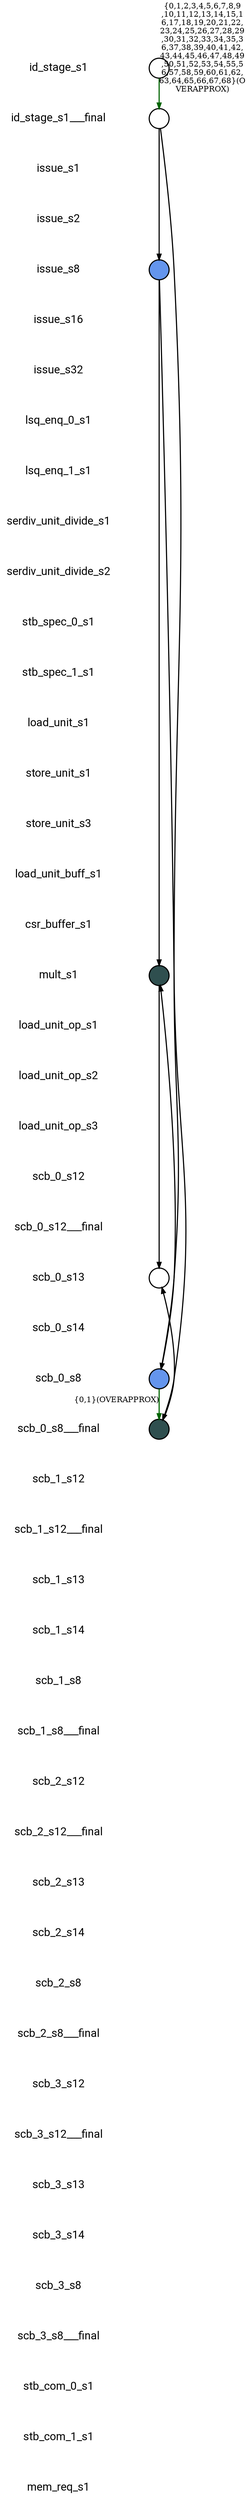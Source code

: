 
digraph G {
    edge [penwidth=2];
    node [ shape=box, fontsize=20, penwidth=2, fontname="roboto"];
    esep=0.5;
    layout=neato;
    overlap=scale;
    splines=true;

l_id_stage_s1 [label="id_stage_s1"; pos="0,-0!"; shape=none];

l_id_stage_s1___final [label="id_stage_s1___final"; pos="0,-1!"; shape=none];

l_issue_s1 [label="issue_s1"; pos="0,-2!"; shape=none];

l_issue_s2 [label="issue_s2"; pos="0,-3!"; shape=none];

l_issue_s8 [label="issue_s8"; pos="0,-4!"; shape=none];

l_issue_s16 [label="issue_s16"; pos="0,-5!"; shape=none];

l_issue_s32 [label="issue_s32"; pos="0,-6!"; shape=none];

l_lsq_enq_0_s1 [label="lsq_enq_0_s1"; pos="0,-7!"; shape=none];

l_lsq_enq_1_s1 [label="lsq_enq_1_s1"; pos="0,-8!"; shape=none];

l_serdiv_unit_divide_s1 [label="serdiv_unit_divide_s1"; pos="0,-9!"; shape=none];

l_serdiv_unit_divide_s2 [label="serdiv_unit_divide_s2"; pos="0,-10!"; shape=none];

l_stb_spec_0_s1 [label="stb_spec_0_s1"; pos="0,-11!"; shape=none];

l_stb_spec_1_s1 [label="stb_spec_1_s1"; pos="0,-12!"; shape=none];

l_load_unit_s1 [label="load_unit_s1"; pos="0,-13!"; shape=none];

l_store_unit_s1 [label="store_unit_s1"; pos="0,-14!"; shape=none];

l_store_unit_s3 [label="store_unit_s3"; pos="0,-15!"; shape=none];

l_load_unit_buff_s1 [label="load_unit_buff_s1"; pos="0,-16!"; shape=none];

l_csr_buffer_s1 [label="csr_buffer_s1"; pos="0,-17!"; shape=none];

l_mult_s1 [label="mult_s1"; pos="0,-18!"; shape=none];

l_load_unit_op_s1 [label="load_unit_op_s1"; pos="0,-19!"; shape=none];

l_load_unit_op_s2 [label="load_unit_op_s2"; pos="0,-20!"; shape=none];

l_load_unit_op_s3 [label="load_unit_op_s3"; pos="0,-21!"; shape=none];

l_scb_0_s12 [label="scb_0_s12"; pos="0,-22!"; shape=none];

l_scb_0_s12___final [label="scb_0_s12___final"; pos="0,-23!"; shape=none];

l_scb_0_s13 [label="scb_0_s13"; pos="0,-24!"; shape=none];

l_scb_0_s14 [label="scb_0_s14"; pos="0,-25!"; shape=none];

l_scb_0_s8 [label="scb_0_s8"; pos="0,-26!"; shape=none];

l_scb_0_s8___final [label="scb_0_s8___final"; pos="0,-27!"; shape=none];

l_scb_1_s12 [label="scb_1_s12"; pos="0,-28!"; shape=none];

l_scb_1_s12___final [label="scb_1_s12___final"; pos="0,-29!"; shape=none];

l_scb_1_s13 [label="scb_1_s13"; pos="0,-30!"; shape=none];

l_scb_1_s14 [label="scb_1_s14"; pos="0,-31!"; shape=none];

l_scb_1_s8 [label="scb_1_s8"; pos="0,-32!"; shape=none];

l_scb_1_s8___final [label="scb_1_s8___final"; pos="0,-33!"; shape=none];

l_scb_2_s12 [label="scb_2_s12"; pos="0,-34!"; shape=none];

l_scb_2_s12___final [label="scb_2_s12___final"; pos="0,-35!"; shape=none];

l_scb_2_s13 [label="scb_2_s13"; pos="0,-36!"; shape=none];

l_scb_2_s14 [label="scb_2_s14"; pos="0,-37!"; shape=none];

l_scb_2_s8 [label="scb_2_s8"; pos="0,-38!"; shape=none];

l_scb_2_s8___final [label="scb_2_s8___final"; pos="0,-39!"; shape=none];

l_scb_3_s12 [label="scb_3_s12"; pos="0,-40!"; shape=none];

l_scb_3_s12___final [label="scb_3_s12___final"; pos="0,-41!"; shape=none];

l_scb_3_s13 [label="scb_3_s13"; pos="0,-42!"; shape=none];

l_scb_3_s14 [label="scb_3_s14"; pos="0,-43!"; shape=none];

l_scb_3_s8 [label="scb_3_s8"; pos="0,-44!"; shape=none];

l_scb_3_s8___final [label="scb_3_s8___final"; pos="0,-45!"; shape=none];

l_stb_com_0_s1 [label="stb_com_0_s1"; pos="0,-46!"; shape=none];

l_stb_com_1_s1 [label="stb_com_1_s1"; pos="0,-47!"; shape=none];

l_mem_req_s1 [label="mem_req_s1"; pos="0,-48!"; shape=none];

n_id_stage_s1 [label=""; pos="2,-0!"; shape=circle ]; 


n_issue_s8 [style=filled, color=black, fillcolor="#6495ED", label=""; pos="2,-4!"; shape=circle ]; 


n_scb_0_s13 [label=""; pos="2,-24!"; shape=circle ]; 


n_scb_0_s8 [style=filled, color=black, fillcolor="#6495ED", label=""; pos="2,-26!"; shape=circle ]; 


n_mult_s1 [style=filled, color=black, fillcolor="#2F4F4F", label=""; pos="2,-18!"; shape=circle ]; 


n_id_stage_s1___final [label=""; pos="2,-1!"; shape=circle ]; 


n_scb_0_s8___final [style=filled, color=black, fillcolor="#2F4F4F", label=""; pos="2,-27!"; shape=circle ]; 


n_id_stage_s1 -> n_id_stage_s1___final [color="#006400", label="{0,1,2,3,4,5,6,7,8,9
,10,11,12,13,14,15,1
6,17,18,19,20,21,22,
23,24,25,26,27,28,29
,30,31,32,33,34,35,3
6,37,38,39,40,41,42,
43,44,45,46,47,48,49
,50,51,52,53,54,55,5
6,57,58,59,60,61,62,
63,64,65,66,67,68}(O
VERAPPROX)"];

n_issue_s8 -> n_mult_s1 [color="black"];

n_issue_s8 -> n_scb_0_s8___final [color="black"];

n_scb_0_s8 -> n_mult_s1 [color="black"];

n_scb_0_s8 -> n_scb_0_s8___final [color="#006400", label="{0,1}(OVERAPPROX)"];

n_mult_s1 -> n_scb_0_s13 [color="black"];

n_id_stage_s1___final -> n_issue_s8 [color="black"];

n_id_stage_s1___final -> n_scb_0_s8 [color="black"];

n_scb_0_s8___final -> n_scb_0_s13 [color="black"];
}